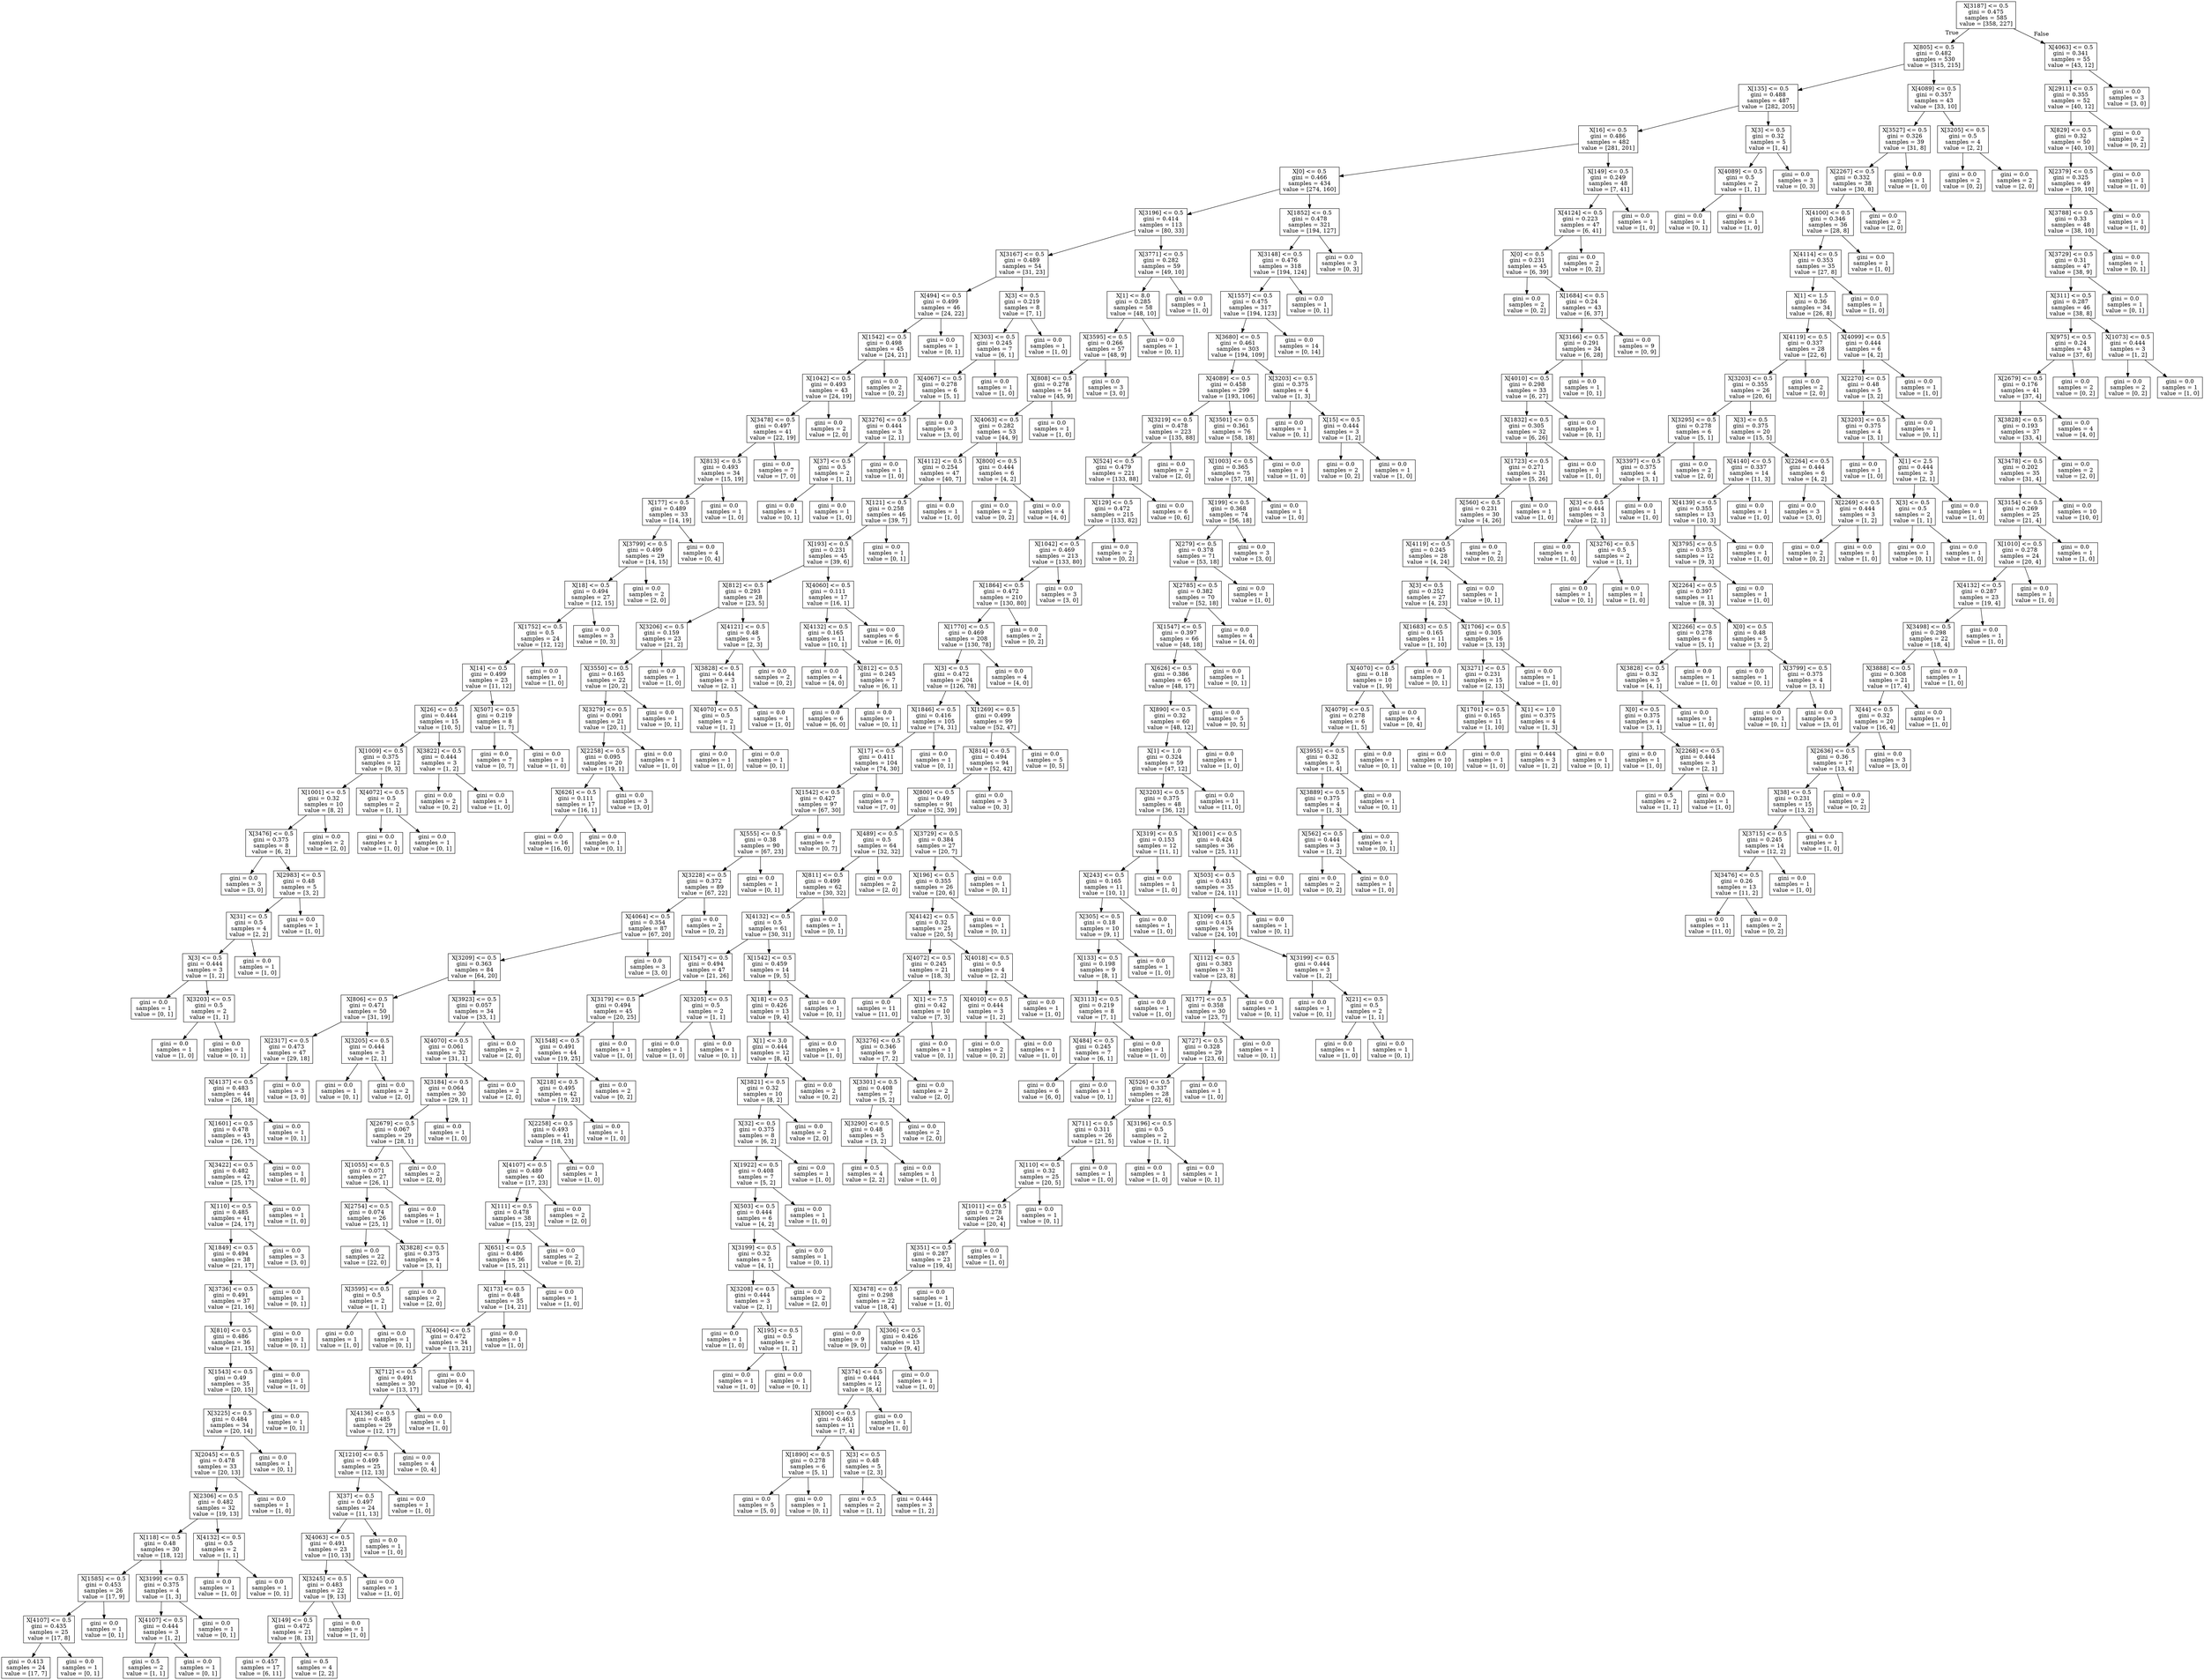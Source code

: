 digraph Tree {
node [shape=box] ;
0 [label="X[3187] <= 0.5\ngini = 0.475\nsamples = 585\nvalue = [358, 227]"] ;
1 [label="X[805] <= 0.5\ngini = 0.482\nsamples = 530\nvalue = [315, 215]"] ;
0 -> 1 [labeldistance=2.5, labelangle=45, headlabel="True"] ;
2 [label="X[135] <= 0.5\ngini = 0.488\nsamples = 487\nvalue = [282, 205]"] ;
1 -> 2 ;
3 [label="X[16] <= 0.5\ngini = 0.486\nsamples = 482\nvalue = [281, 201]"] ;
2 -> 3 ;
4 [label="X[0] <= 0.5\ngini = 0.466\nsamples = 434\nvalue = [274, 160]"] ;
3 -> 4 ;
5 [label="X[3196] <= 0.5\ngini = 0.414\nsamples = 113\nvalue = [80, 33]"] ;
4 -> 5 ;
6 [label="X[3167] <= 0.5\ngini = 0.489\nsamples = 54\nvalue = [31, 23]"] ;
5 -> 6 ;
7 [label="X[494] <= 0.5\ngini = 0.499\nsamples = 46\nvalue = [24, 22]"] ;
6 -> 7 ;
8 [label="X[1542] <= 0.5\ngini = 0.498\nsamples = 45\nvalue = [24, 21]"] ;
7 -> 8 ;
9 [label="X[1042] <= 0.5\ngini = 0.493\nsamples = 43\nvalue = [24, 19]"] ;
8 -> 9 ;
10 [label="X[3478] <= 0.5\ngini = 0.497\nsamples = 41\nvalue = [22, 19]"] ;
9 -> 10 ;
11 [label="X[813] <= 0.5\ngini = 0.493\nsamples = 34\nvalue = [15, 19]"] ;
10 -> 11 ;
12 [label="X[177] <= 0.5\ngini = 0.489\nsamples = 33\nvalue = [14, 19]"] ;
11 -> 12 ;
13 [label="X[3799] <= 0.5\ngini = 0.499\nsamples = 29\nvalue = [14, 15]"] ;
12 -> 13 ;
14 [label="X[18] <= 0.5\ngini = 0.494\nsamples = 27\nvalue = [12, 15]"] ;
13 -> 14 ;
15 [label="X[1752] <= 0.5\ngini = 0.5\nsamples = 24\nvalue = [12, 12]"] ;
14 -> 15 ;
16 [label="X[14] <= 0.5\ngini = 0.499\nsamples = 23\nvalue = [11, 12]"] ;
15 -> 16 ;
17 [label="X[26] <= 0.5\ngini = 0.444\nsamples = 15\nvalue = [10, 5]"] ;
16 -> 17 ;
18 [label="X[1009] <= 0.5\ngini = 0.375\nsamples = 12\nvalue = [9, 3]"] ;
17 -> 18 ;
19 [label="X[1001] <= 0.5\ngini = 0.32\nsamples = 10\nvalue = [8, 2]"] ;
18 -> 19 ;
20 [label="X[3476] <= 0.5\ngini = 0.375\nsamples = 8\nvalue = [6, 2]"] ;
19 -> 20 ;
21 [label="gini = 0.0\nsamples = 3\nvalue = [3, 0]"] ;
20 -> 21 ;
22 [label="X[2983] <= 0.5\ngini = 0.48\nsamples = 5\nvalue = [3, 2]"] ;
20 -> 22 ;
23 [label="X[31] <= 0.5\ngini = 0.5\nsamples = 4\nvalue = [2, 2]"] ;
22 -> 23 ;
24 [label="X[3] <= 0.5\ngini = 0.444\nsamples = 3\nvalue = [1, 2]"] ;
23 -> 24 ;
25 [label="gini = 0.0\nsamples = 1\nvalue = [0, 1]"] ;
24 -> 25 ;
26 [label="X[3203] <= 0.5\ngini = 0.5\nsamples = 2\nvalue = [1, 1]"] ;
24 -> 26 ;
27 [label="gini = 0.0\nsamples = 1\nvalue = [1, 0]"] ;
26 -> 27 ;
28 [label="gini = 0.0\nsamples = 1\nvalue = [0, 1]"] ;
26 -> 28 ;
29 [label="gini = 0.0\nsamples = 1\nvalue = [1, 0]"] ;
23 -> 29 ;
30 [label="gini = 0.0\nsamples = 1\nvalue = [1, 0]"] ;
22 -> 30 ;
31 [label="gini = 0.0\nsamples = 2\nvalue = [2, 0]"] ;
19 -> 31 ;
32 [label="X[4072] <= 0.5\ngini = 0.5\nsamples = 2\nvalue = [1, 1]"] ;
18 -> 32 ;
33 [label="gini = 0.0\nsamples = 1\nvalue = [1, 0]"] ;
32 -> 33 ;
34 [label="gini = 0.0\nsamples = 1\nvalue = [0, 1]"] ;
32 -> 34 ;
35 [label="X[3822] <= 0.5\ngini = 0.444\nsamples = 3\nvalue = [1, 2]"] ;
17 -> 35 ;
36 [label="gini = 0.0\nsamples = 2\nvalue = [0, 2]"] ;
35 -> 36 ;
37 [label="gini = 0.0\nsamples = 1\nvalue = [1, 0]"] ;
35 -> 37 ;
38 [label="X[507] <= 0.5\ngini = 0.219\nsamples = 8\nvalue = [1, 7]"] ;
16 -> 38 ;
39 [label="gini = 0.0\nsamples = 7\nvalue = [0, 7]"] ;
38 -> 39 ;
40 [label="gini = 0.0\nsamples = 1\nvalue = [1, 0]"] ;
38 -> 40 ;
41 [label="gini = 0.0\nsamples = 1\nvalue = [1, 0]"] ;
15 -> 41 ;
42 [label="gini = 0.0\nsamples = 3\nvalue = [0, 3]"] ;
14 -> 42 ;
43 [label="gini = 0.0\nsamples = 2\nvalue = [2, 0]"] ;
13 -> 43 ;
44 [label="gini = 0.0\nsamples = 4\nvalue = [0, 4]"] ;
12 -> 44 ;
45 [label="gini = 0.0\nsamples = 1\nvalue = [1, 0]"] ;
11 -> 45 ;
46 [label="gini = 0.0\nsamples = 7\nvalue = [7, 0]"] ;
10 -> 46 ;
47 [label="gini = 0.0\nsamples = 2\nvalue = [2, 0]"] ;
9 -> 47 ;
48 [label="gini = 0.0\nsamples = 2\nvalue = [0, 2]"] ;
8 -> 48 ;
49 [label="gini = 0.0\nsamples = 1\nvalue = [0, 1]"] ;
7 -> 49 ;
50 [label="X[3] <= 0.5\ngini = 0.219\nsamples = 8\nvalue = [7, 1]"] ;
6 -> 50 ;
51 [label="X[303] <= 0.5\ngini = 0.245\nsamples = 7\nvalue = [6, 1]"] ;
50 -> 51 ;
52 [label="X[4067] <= 0.5\ngini = 0.278\nsamples = 6\nvalue = [5, 1]"] ;
51 -> 52 ;
53 [label="X[3276] <= 0.5\ngini = 0.444\nsamples = 3\nvalue = [2, 1]"] ;
52 -> 53 ;
54 [label="X[37] <= 0.5\ngini = 0.5\nsamples = 2\nvalue = [1, 1]"] ;
53 -> 54 ;
55 [label="gini = 0.0\nsamples = 1\nvalue = [0, 1]"] ;
54 -> 55 ;
56 [label="gini = 0.0\nsamples = 1\nvalue = [1, 0]"] ;
54 -> 56 ;
57 [label="gini = 0.0\nsamples = 1\nvalue = [1, 0]"] ;
53 -> 57 ;
58 [label="gini = 0.0\nsamples = 3\nvalue = [3, 0]"] ;
52 -> 58 ;
59 [label="gini = 0.0\nsamples = 1\nvalue = [1, 0]"] ;
51 -> 59 ;
60 [label="gini = 0.0\nsamples = 1\nvalue = [1, 0]"] ;
50 -> 60 ;
61 [label="X[3771] <= 0.5\ngini = 0.282\nsamples = 59\nvalue = [49, 10]"] ;
5 -> 61 ;
62 [label="X[1] <= 8.0\ngini = 0.285\nsamples = 58\nvalue = [48, 10]"] ;
61 -> 62 ;
63 [label="X[3595] <= 0.5\ngini = 0.266\nsamples = 57\nvalue = [48, 9]"] ;
62 -> 63 ;
64 [label="X[808] <= 0.5\ngini = 0.278\nsamples = 54\nvalue = [45, 9]"] ;
63 -> 64 ;
65 [label="X[4063] <= 0.5\ngini = 0.282\nsamples = 53\nvalue = [44, 9]"] ;
64 -> 65 ;
66 [label="X[4112] <= 0.5\ngini = 0.254\nsamples = 47\nvalue = [40, 7]"] ;
65 -> 66 ;
67 [label="X[121] <= 0.5\ngini = 0.258\nsamples = 46\nvalue = [39, 7]"] ;
66 -> 67 ;
68 [label="X[193] <= 0.5\ngini = 0.231\nsamples = 45\nvalue = [39, 6]"] ;
67 -> 68 ;
69 [label="X[812] <= 0.5\ngini = 0.293\nsamples = 28\nvalue = [23, 5]"] ;
68 -> 69 ;
70 [label="X[3206] <= 0.5\ngini = 0.159\nsamples = 23\nvalue = [21, 2]"] ;
69 -> 70 ;
71 [label="X[3550] <= 0.5\ngini = 0.165\nsamples = 22\nvalue = [20, 2]"] ;
70 -> 71 ;
72 [label="X[3279] <= 0.5\ngini = 0.091\nsamples = 21\nvalue = [20, 1]"] ;
71 -> 72 ;
73 [label="X[2258] <= 0.5\ngini = 0.095\nsamples = 20\nvalue = [19, 1]"] ;
72 -> 73 ;
74 [label="X[626] <= 0.5\ngini = 0.111\nsamples = 17\nvalue = [16, 1]"] ;
73 -> 74 ;
75 [label="gini = 0.0\nsamples = 16\nvalue = [16, 0]"] ;
74 -> 75 ;
76 [label="gini = 0.0\nsamples = 1\nvalue = [0, 1]"] ;
74 -> 76 ;
77 [label="gini = 0.0\nsamples = 3\nvalue = [3, 0]"] ;
73 -> 77 ;
78 [label="gini = 0.0\nsamples = 1\nvalue = [1, 0]"] ;
72 -> 78 ;
79 [label="gini = 0.0\nsamples = 1\nvalue = [0, 1]"] ;
71 -> 79 ;
80 [label="gini = 0.0\nsamples = 1\nvalue = [1, 0]"] ;
70 -> 80 ;
81 [label="X[4121] <= 0.5\ngini = 0.48\nsamples = 5\nvalue = [2, 3]"] ;
69 -> 81 ;
82 [label="X[3828] <= 0.5\ngini = 0.444\nsamples = 3\nvalue = [2, 1]"] ;
81 -> 82 ;
83 [label="X[4070] <= 0.5\ngini = 0.5\nsamples = 2\nvalue = [1, 1]"] ;
82 -> 83 ;
84 [label="gini = 0.0\nsamples = 1\nvalue = [1, 0]"] ;
83 -> 84 ;
85 [label="gini = 0.0\nsamples = 1\nvalue = [0, 1]"] ;
83 -> 85 ;
86 [label="gini = 0.0\nsamples = 1\nvalue = [1, 0]"] ;
82 -> 86 ;
87 [label="gini = 0.0\nsamples = 2\nvalue = [0, 2]"] ;
81 -> 87 ;
88 [label="X[4060] <= 0.5\ngini = 0.111\nsamples = 17\nvalue = [16, 1]"] ;
68 -> 88 ;
89 [label="X[4132] <= 0.5\ngini = 0.165\nsamples = 11\nvalue = [10, 1]"] ;
88 -> 89 ;
90 [label="gini = 0.0\nsamples = 4\nvalue = [4, 0]"] ;
89 -> 90 ;
91 [label="X[812] <= 0.5\ngini = 0.245\nsamples = 7\nvalue = [6, 1]"] ;
89 -> 91 ;
92 [label="gini = 0.0\nsamples = 6\nvalue = [6, 0]"] ;
91 -> 92 ;
93 [label="gini = 0.0\nsamples = 1\nvalue = [0, 1]"] ;
91 -> 93 ;
94 [label="gini = 0.0\nsamples = 6\nvalue = [6, 0]"] ;
88 -> 94 ;
95 [label="gini = 0.0\nsamples = 1\nvalue = [0, 1]"] ;
67 -> 95 ;
96 [label="gini = 0.0\nsamples = 1\nvalue = [1, 0]"] ;
66 -> 96 ;
97 [label="X[800] <= 0.5\ngini = 0.444\nsamples = 6\nvalue = [4, 2]"] ;
65 -> 97 ;
98 [label="gini = 0.0\nsamples = 2\nvalue = [0, 2]"] ;
97 -> 98 ;
99 [label="gini = 0.0\nsamples = 4\nvalue = [4, 0]"] ;
97 -> 99 ;
100 [label="gini = 0.0\nsamples = 1\nvalue = [1, 0]"] ;
64 -> 100 ;
101 [label="gini = 0.0\nsamples = 3\nvalue = [3, 0]"] ;
63 -> 101 ;
102 [label="gini = 0.0\nsamples = 1\nvalue = [0, 1]"] ;
62 -> 102 ;
103 [label="gini = 0.0\nsamples = 1\nvalue = [1, 0]"] ;
61 -> 103 ;
104 [label="X[1852] <= 0.5\ngini = 0.478\nsamples = 321\nvalue = [194, 127]"] ;
4 -> 104 ;
105 [label="X[3148] <= 0.5\ngini = 0.476\nsamples = 318\nvalue = [194, 124]"] ;
104 -> 105 ;
106 [label="X[1557] <= 0.5\ngini = 0.475\nsamples = 317\nvalue = [194, 123]"] ;
105 -> 106 ;
107 [label="X[3680] <= 0.5\ngini = 0.461\nsamples = 303\nvalue = [194, 109]"] ;
106 -> 107 ;
108 [label="X[4089] <= 0.5\ngini = 0.458\nsamples = 299\nvalue = [193, 106]"] ;
107 -> 108 ;
109 [label="X[3219] <= 0.5\ngini = 0.478\nsamples = 223\nvalue = [135, 88]"] ;
108 -> 109 ;
110 [label="X[524] <= 0.5\ngini = 0.479\nsamples = 221\nvalue = [133, 88]"] ;
109 -> 110 ;
111 [label="X[129] <= 0.5\ngini = 0.472\nsamples = 215\nvalue = [133, 82]"] ;
110 -> 111 ;
112 [label="X[1042] <= 0.5\ngini = 0.469\nsamples = 213\nvalue = [133, 80]"] ;
111 -> 112 ;
113 [label="X[1864] <= 0.5\ngini = 0.472\nsamples = 210\nvalue = [130, 80]"] ;
112 -> 113 ;
114 [label="X[1770] <= 0.5\ngini = 0.469\nsamples = 208\nvalue = [130, 78]"] ;
113 -> 114 ;
115 [label="X[3] <= 0.5\ngini = 0.472\nsamples = 204\nvalue = [126, 78]"] ;
114 -> 115 ;
116 [label="X[1846] <= 0.5\ngini = 0.416\nsamples = 105\nvalue = [74, 31]"] ;
115 -> 116 ;
117 [label="X[17] <= 0.5\ngini = 0.411\nsamples = 104\nvalue = [74, 30]"] ;
116 -> 117 ;
118 [label="X[1542] <= 0.5\ngini = 0.427\nsamples = 97\nvalue = [67, 30]"] ;
117 -> 118 ;
119 [label="X[555] <= 0.5\ngini = 0.38\nsamples = 90\nvalue = [67, 23]"] ;
118 -> 119 ;
120 [label="X[3228] <= 0.5\ngini = 0.372\nsamples = 89\nvalue = [67, 22]"] ;
119 -> 120 ;
121 [label="X[4064] <= 0.5\ngini = 0.354\nsamples = 87\nvalue = [67, 20]"] ;
120 -> 121 ;
122 [label="X[3209] <= 0.5\ngini = 0.363\nsamples = 84\nvalue = [64, 20]"] ;
121 -> 122 ;
123 [label="X[806] <= 0.5\ngini = 0.471\nsamples = 50\nvalue = [31, 19]"] ;
122 -> 123 ;
124 [label="X[2317] <= 0.5\ngini = 0.473\nsamples = 47\nvalue = [29, 18]"] ;
123 -> 124 ;
125 [label="X[4137] <= 0.5\ngini = 0.483\nsamples = 44\nvalue = [26, 18]"] ;
124 -> 125 ;
126 [label="X[1601] <= 0.5\ngini = 0.478\nsamples = 43\nvalue = [26, 17]"] ;
125 -> 126 ;
127 [label="X[3422] <= 0.5\ngini = 0.482\nsamples = 42\nvalue = [25, 17]"] ;
126 -> 127 ;
128 [label="X[110] <= 0.5\ngini = 0.485\nsamples = 41\nvalue = [24, 17]"] ;
127 -> 128 ;
129 [label="X[1849] <= 0.5\ngini = 0.494\nsamples = 38\nvalue = [21, 17]"] ;
128 -> 129 ;
130 [label="X[3736] <= 0.5\ngini = 0.491\nsamples = 37\nvalue = [21, 16]"] ;
129 -> 130 ;
131 [label="X[810] <= 0.5\ngini = 0.486\nsamples = 36\nvalue = [21, 15]"] ;
130 -> 131 ;
132 [label="X[1543] <= 0.5\ngini = 0.49\nsamples = 35\nvalue = [20, 15]"] ;
131 -> 132 ;
133 [label="X[3225] <= 0.5\ngini = 0.484\nsamples = 34\nvalue = [20, 14]"] ;
132 -> 133 ;
134 [label="X[2045] <= 0.5\ngini = 0.478\nsamples = 33\nvalue = [20, 13]"] ;
133 -> 134 ;
135 [label="X[2306] <= 0.5\ngini = 0.482\nsamples = 32\nvalue = [19, 13]"] ;
134 -> 135 ;
136 [label="X[118] <= 0.5\ngini = 0.48\nsamples = 30\nvalue = [18, 12]"] ;
135 -> 136 ;
137 [label="X[1585] <= 0.5\ngini = 0.453\nsamples = 26\nvalue = [17, 9]"] ;
136 -> 137 ;
138 [label="X[4107] <= 0.5\ngini = 0.435\nsamples = 25\nvalue = [17, 8]"] ;
137 -> 138 ;
139 [label="gini = 0.413\nsamples = 24\nvalue = [17, 7]"] ;
138 -> 139 ;
140 [label="gini = 0.0\nsamples = 1\nvalue = [0, 1]"] ;
138 -> 140 ;
141 [label="gini = 0.0\nsamples = 1\nvalue = [0, 1]"] ;
137 -> 141 ;
142 [label="X[3199] <= 0.5\ngini = 0.375\nsamples = 4\nvalue = [1, 3]"] ;
136 -> 142 ;
143 [label="X[4107] <= 0.5\ngini = 0.444\nsamples = 3\nvalue = [1, 2]"] ;
142 -> 143 ;
144 [label="gini = 0.5\nsamples = 2\nvalue = [1, 1]"] ;
143 -> 144 ;
145 [label="gini = 0.0\nsamples = 1\nvalue = [0, 1]"] ;
143 -> 145 ;
146 [label="gini = 0.0\nsamples = 1\nvalue = [0, 1]"] ;
142 -> 146 ;
147 [label="X[4132] <= 0.5\ngini = 0.5\nsamples = 2\nvalue = [1, 1]"] ;
135 -> 147 ;
148 [label="gini = 0.0\nsamples = 1\nvalue = [1, 0]"] ;
147 -> 148 ;
149 [label="gini = 0.0\nsamples = 1\nvalue = [0, 1]"] ;
147 -> 149 ;
150 [label="gini = 0.0\nsamples = 1\nvalue = [1, 0]"] ;
134 -> 150 ;
151 [label="gini = 0.0\nsamples = 1\nvalue = [0, 1]"] ;
133 -> 151 ;
152 [label="gini = 0.0\nsamples = 1\nvalue = [0, 1]"] ;
132 -> 152 ;
153 [label="gini = 0.0\nsamples = 1\nvalue = [1, 0]"] ;
131 -> 153 ;
154 [label="gini = 0.0\nsamples = 1\nvalue = [0, 1]"] ;
130 -> 154 ;
155 [label="gini = 0.0\nsamples = 1\nvalue = [0, 1]"] ;
129 -> 155 ;
156 [label="gini = 0.0\nsamples = 3\nvalue = [3, 0]"] ;
128 -> 156 ;
157 [label="gini = 0.0\nsamples = 1\nvalue = [1, 0]"] ;
127 -> 157 ;
158 [label="gini = 0.0\nsamples = 1\nvalue = [1, 0]"] ;
126 -> 158 ;
159 [label="gini = 0.0\nsamples = 1\nvalue = [0, 1]"] ;
125 -> 159 ;
160 [label="gini = 0.0\nsamples = 3\nvalue = [3, 0]"] ;
124 -> 160 ;
161 [label="X[3205] <= 0.5\ngini = 0.444\nsamples = 3\nvalue = [2, 1]"] ;
123 -> 161 ;
162 [label="gini = 0.0\nsamples = 1\nvalue = [0, 1]"] ;
161 -> 162 ;
163 [label="gini = 0.0\nsamples = 2\nvalue = [2, 0]"] ;
161 -> 163 ;
164 [label="X[3923] <= 0.5\ngini = 0.057\nsamples = 34\nvalue = [33, 1]"] ;
122 -> 164 ;
165 [label="X[4070] <= 0.5\ngini = 0.061\nsamples = 32\nvalue = [31, 1]"] ;
164 -> 165 ;
166 [label="X[3184] <= 0.5\ngini = 0.064\nsamples = 30\nvalue = [29, 1]"] ;
165 -> 166 ;
167 [label="X[2679] <= 0.5\ngini = 0.067\nsamples = 29\nvalue = [28, 1]"] ;
166 -> 167 ;
168 [label="X[1055] <= 0.5\ngini = 0.071\nsamples = 27\nvalue = [26, 1]"] ;
167 -> 168 ;
169 [label="X[2754] <= 0.5\ngini = 0.074\nsamples = 26\nvalue = [25, 1]"] ;
168 -> 169 ;
170 [label="gini = 0.0\nsamples = 22\nvalue = [22, 0]"] ;
169 -> 170 ;
171 [label="X[3828] <= 0.5\ngini = 0.375\nsamples = 4\nvalue = [3, 1]"] ;
169 -> 171 ;
172 [label="X[3595] <= 0.5\ngini = 0.5\nsamples = 2\nvalue = [1, 1]"] ;
171 -> 172 ;
173 [label="gini = 0.0\nsamples = 1\nvalue = [1, 0]"] ;
172 -> 173 ;
174 [label="gini = 0.0\nsamples = 1\nvalue = [0, 1]"] ;
172 -> 174 ;
175 [label="gini = 0.0\nsamples = 2\nvalue = [2, 0]"] ;
171 -> 175 ;
176 [label="gini = 0.0\nsamples = 1\nvalue = [1, 0]"] ;
168 -> 176 ;
177 [label="gini = 0.0\nsamples = 2\nvalue = [2, 0]"] ;
167 -> 177 ;
178 [label="gini = 0.0\nsamples = 1\nvalue = [1, 0]"] ;
166 -> 178 ;
179 [label="gini = 0.0\nsamples = 2\nvalue = [2, 0]"] ;
165 -> 179 ;
180 [label="gini = 0.0\nsamples = 2\nvalue = [2, 0]"] ;
164 -> 180 ;
181 [label="gini = 0.0\nsamples = 3\nvalue = [3, 0]"] ;
121 -> 181 ;
182 [label="gini = 0.0\nsamples = 2\nvalue = [0, 2]"] ;
120 -> 182 ;
183 [label="gini = 0.0\nsamples = 1\nvalue = [0, 1]"] ;
119 -> 183 ;
184 [label="gini = 0.0\nsamples = 7\nvalue = [0, 7]"] ;
118 -> 184 ;
185 [label="gini = 0.0\nsamples = 7\nvalue = [7, 0]"] ;
117 -> 185 ;
186 [label="gini = 0.0\nsamples = 1\nvalue = [0, 1]"] ;
116 -> 186 ;
187 [label="X[1269] <= 0.5\ngini = 0.499\nsamples = 99\nvalue = [52, 47]"] ;
115 -> 187 ;
188 [label="X[814] <= 0.5\ngini = 0.494\nsamples = 94\nvalue = [52, 42]"] ;
187 -> 188 ;
189 [label="X[800] <= 0.5\ngini = 0.49\nsamples = 91\nvalue = [52, 39]"] ;
188 -> 189 ;
190 [label="X[489] <= 0.5\ngini = 0.5\nsamples = 64\nvalue = [32, 32]"] ;
189 -> 190 ;
191 [label="X[811] <= 0.5\ngini = 0.499\nsamples = 62\nvalue = [30, 32]"] ;
190 -> 191 ;
192 [label="X[4132] <= 0.5\ngini = 0.5\nsamples = 61\nvalue = [30, 31]"] ;
191 -> 192 ;
193 [label="X[1547] <= 0.5\ngini = 0.494\nsamples = 47\nvalue = [21, 26]"] ;
192 -> 193 ;
194 [label="X[3179] <= 0.5\ngini = 0.494\nsamples = 45\nvalue = [20, 25]"] ;
193 -> 194 ;
195 [label="X[1548] <= 0.5\ngini = 0.491\nsamples = 44\nvalue = [19, 25]"] ;
194 -> 195 ;
196 [label="X[218] <= 0.5\ngini = 0.495\nsamples = 42\nvalue = [19, 23]"] ;
195 -> 196 ;
197 [label="X[2258] <= 0.5\ngini = 0.493\nsamples = 41\nvalue = [18, 23]"] ;
196 -> 197 ;
198 [label="X[4107] <= 0.5\ngini = 0.489\nsamples = 40\nvalue = [17, 23]"] ;
197 -> 198 ;
199 [label="X[111] <= 0.5\ngini = 0.478\nsamples = 38\nvalue = [15, 23]"] ;
198 -> 199 ;
200 [label="X[651] <= 0.5\ngini = 0.486\nsamples = 36\nvalue = [15, 21]"] ;
199 -> 200 ;
201 [label="X[173] <= 0.5\ngini = 0.48\nsamples = 35\nvalue = [14, 21]"] ;
200 -> 201 ;
202 [label="X[4064] <= 0.5\ngini = 0.472\nsamples = 34\nvalue = [13, 21]"] ;
201 -> 202 ;
203 [label="X[712] <= 0.5\ngini = 0.491\nsamples = 30\nvalue = [13, 17]"] ;
202 -> 203 ;
204 [label="X[4136] <= 0.5\ngini = 0.485\nsamples = 29\nvalue = [12, 17]"] ;
203 -> 204 ;
205 [label="X[1210] <= 0.5\ngini = 0.499\nsamples = 25\nvalue = [12, 13]"] ;
204 -> 205 ;
206 [label="X[37] <= 0.5\ngini = 0.497\nsamples = 24\nvalue = [11, 13]"] ;
205 -> 206 ;
207 [label="X[4063] <= 0.5\ngini = 0.491\nsamples = 23\nvalue = [10, 13]"] ;
206 -> 207 ;
208 [label="X[3245] <= 0.5\ngini = 0.483\nsamples = 22\nvalue = [9, 13]"] ;
207 -> 208 ;
209 [label="X[149] <= 0.5\ngini = 0.472\nsamples = 21\nvalue = [8, 13]"] ;
208 -> 209 ;
210 [label="gini = 0.457\nsamples = 17\nvalue = [6, 11]"] ;
209 -> 210 ;
211 [label="gini = 0.5\nsamples = 4\nvalue = [2, 2]"] ;
209 -> 211 ;
212 [label="gini = 0.0\nsamples = 1\nvalue = [1, 0]"] ;
208 -> 212 ;
213 [label="gini = 0.0\nsamples = 1\nvalue = [1, 0]"] ;
207 -> 213 ;
214 [label="gini = 0.0\nsamples = 1\nvalue = [1, 0]"] ;
206 -> 214 ;
215 [label="gini = 0.0\nsamples = 1\nvalue = [1, 0]"] ;
205 -> 215 ;
216 [label="gini = 0.0\nsamples = 4\nvalue = [0, 4]"] ;
204 -> 216 ;
217 [label="gini = 0.0\nsamples = 1\nvalue = [1, 0]"] ;
203 -> 217 ;
218 [label="gini = 0.0\nsamples = 4\nvalue = [0, 4]"] ;
202 -> 218 ;
219 [label="gini = 0.0\nsamples = 1\nvalue = [1, 0]"] ;
201 -> 219 ;
220 [label="gini = 0.0\nsamples = 1\nvalue = [1, 0]"] ;
200 -> 220 ;
221 [label="gini = 0.0\nsamples = 2\nvalue = [0, 2]"] ;
199 -> 221 ;
222 [label="gini = 0.0\nsamples = 2\nvalue = [2, 0]"] ;
198 -> 222 ;
223 [label="gini = 0.0\nsamples = 1\nvalue = [1, 0]"] ;
197 -> 223 ;
224 [label="gini = 0.0\nsamples = 1\nvalue = [1, 0]"] ;
196 -> 224 ;
225 [label="gini = 0.0\nsamples = 2\nvalue = [0, 2]"] ;
195 -> 225 ;
226 [label="gini = 0.0\nsamples = 1\nvalue = [1, 0]"] ;
194 -> 226 ;
227 [label="X[3205] <= 0.5\ngini = 0.5\nsamples = 2\nvalue = [1, 1]"] ;
193 -> 227 ;
228 [label="gini = 0.0\nsamples = 1\nvalue = [1, 0]"] ;
227 -> 228 ;
229 [label="gini = 0.0\nsamples = 1\nvalue = [0, 1]"] ;
227 -> 229 ;
230 [label="X[1542] <= 0.5\ngini = 0.459\nsamples = 14\nvalue = [9, 5]"] ;
192 -> 230 ;
231 [label="X[18] <= 0.5\ngini = 0.426\nsamples = 13\nvalue = [9, 4]"] ;
230 -> 231 ;
232 [label="X[1] <= 3.0\ngini = 0.444\nsamples = 12\nvalue = [8, 4]"] ;
231 -> 232 ;
233 [label="X[3821] <= 0.5\ngini = 0.32\nsamples = 10\nvalue = [8, 2]"] ;
232 -> 233 ;
234 [label="X[32] <= 0.5\ngini = 0.375\nsamples = 8\nvalue = [6, 2]"] ;
233 -> 234 ;
235 [label="X[1922] <= 0.5\ngini = 0.408\nsamples = 7\nvalue = [5, 2]"] ;
234 -> 235 ;
236 [label="X[503] <= 0.5\ngini = 0.444\nsamples = 6\nvalue = [4, 2]"] ;
235 -> 236 ;
237 [label="X[3199] <= 0.5\ngini = 0.32\nsamples = 5\nvalue = [4, 1]"] ;
236 -> 237 ;
238 [label="X[3208] <= 0.5\ngini = 0.444\nsamples = 3\nvalue = [2, 1]"] ;
237 -> 238 ;
239 [label="gini = 0.0\nsamples = 1\nvalue = [1, 0]"] ;
238 -> 239 ;
240 [label="X[195] <= 0.5\ngini = 0.5\nsamples = 2\nvalue = [1, 1]"] ;
238 -> 240 ;
241 [label="gini = 0.0\nsamples = 1\nvalue = [1, 0]"] ;
240 -> 241 ;
242 [label="gini = 0.0\nsamples = 1\nvalue = [0, 1]"] ;
240 -> 242 ;
243 [label="gini = 0.0\nsamples = 2\nvalue = [2, 0]"] ;
237 -> 243 ;
244 [label="gini = 0.0\nsamples = 1\nvalue = [0, 1]"] ;
236 -> 244 ;
245 [label="gini = 0.0\nsamples = 1\nvalue = [1, 0]"] ;
235 -> 245 ;
246 [label="gini = 0.0\nsamples = 1\nvalue = [1, 0]"] ;
234 -> 246 ;
247 [label="gini = 0.0\nsamples = 2\nvalue = [2, 0]"] ;
233 -> 247 ;
248 [label="gini = 0.0\nsamples = 2\nvalue = [0, 2]"] ;
232 -> 248 ;
249 [label="gini = 0.0\nsamples = 1\nvalue = [1, 0]"] ;
231 -> 249 ;
250 [label="gini = 0.0\nsamples = 1\nvalue = [0, 1]"] ;
230 -> 250 ;
251 [label="gini = 0.0\nsamples = 1\nvalue = [0, 1]"] ;
191 -> 251 ;
252 [label="gini = 0.0\nsamples = 2\nvalue = [2, 0]"] ;
190 -> 252 ;
253 [label="X[3729] <= 0.5\ngini = 0.384\nsamples = 27\nvalue = [20, 7]"] ;
189 -> 253 ;
254 [label="X[196] <= 0.5\ngini = 0.355\nsamples = 26\nvalue = [20, 6]"] ;
253 -> 254 ;
255 [label="X[4142] <= 0.5\ngini = 0.32\nsamples = 25\nvalue = [20, 5]"] ;
254 -> 255 ;
256 [label="X[4072] <= 0.5\ngini = 0.245\nsamples = 21\nvalue = [18, 3]"] ;
255 -> 256 ;
257 [label="gini = 0.0\nsamples = 11\nvalue = [11, 0]"] ;
256 -> 257 ;
258 [label="X[1] <= 7.5\ngini = 0.42\nsamples = 10\nvalue = [7, 3]"] ;
256 -> 258 ;
259 [label="X[3276] <= 0.5\ngini = 0.346\nsamples = 9\nvalue = [7, 2]"] ;
258 -> 259 ;
260 [label="X[3301] <= 0.5\ngini = 0.408\nsamples = 7\nvalue = [5, 2]"] ;
259 -> 260 ;
261 [label="X[3290] <= 0.5\ngini = 0.48\nsamples = 5\nvalue = [3, 2]"] ;
260 -> 261 ;
262 [label="gini = 0.5\nsamples = 4\nvalue = [2, 2]"] ;
261 -> 262 ;
263 [label="gini = 0.0\nsamples = 1\nvalue = [1, 0]"] ;
261 -> 263 ;
264 [label="gini = 0.0\nsamples = 2\nvalue = [2, 0]"] ;
260 -> 264 ;
265 [label="gini = 0.0\nsamples = 2\nvalue = [2, 0]"] ;
259 -> 265 ;
266 [label="gini = 0.0\nsamples = 1\nvalue = [0, 1]"] ;
258 -> 266 ;
267 [label="X[4018] <= 0.5\ngini = 0.5\nsamples = 4\nvalue = [2, 2]"] ;
255 -> 267 ;
268 [label="X[4010] <= 0.5\ngini = 0.444\nsamples = 3\nvalue = [1, 2]"] ;
267 -> 268 ;
269 [label="gini = 0.0\nsamples = 2\nvalue = [0, 2]"] ;
268 -> 269 ;
270 [label="gini = 0.0\nsamples = 1\nvalue = [1, 0]"] ;
268 -> 270 ;
271 [label="gini = 0.0\nsamples = 1\nvalue = [1, 0]"] ;
267 -> 271 ;
272 [label="gini = 0.0\nsamples = 1\nvalue = [0, 1]"] ;
254 -> 272 ;
273 [label="gini = 0.0\nsamples = 1\nvalue = [0, 1]"] ;
253 -> 273 ;
274 [label="gini = 0.0\nsamples = 3\nvalue = [0, 3]"] ;
188 -> 274 ;
275 [label="gini = 0.0\nsamples = 5\nvalue = [0, 5]"] ;
187 -> 275 ;
276 [label="gini = 0.0\nsamples = 4\nvalue = [4, 0]"] ;
114 -> 276 ;
277 [label="gini = 0.0\nsamples = 2\nvalue = [0, 2]"] ;
113 -> 277 ;
278 [label="gini = 0.0\nsamples = 3\nvalue = [3, 0]"] ;
112 -> 278 ;
279 [label="gini = 0.0\nsamples = 2\nvalue = [0, 2]"] ;
111 -> 279 ;
280 [label="gini = 0.0\nsamples = 6\nvalue = [0, 6]"] ;
110 -> 280 ;
281 [label="gini = 0.0\nsamples = 2\nvalue = [2, 0]"] ;
109 -> 281 ;
282 [label="X[3501] <= 0.5\ngini = 0.361\nsamples = 76\nvalue = [58, 18]"] ;
108 -> 282 ;
283 [label="X[1003] <= 0.5\ngini = 0.365\nsamples = 75\nvalue = [57, 18]"] ;
282 -> 283 ;
284 [label="X[199] <= 0.5\ngini = 0.368\nsamples = 74\nvalue = [56, 18]"] ;
283 -> 284 ;
285 [label="X[279] <= 0.5\ngini = 0.378\nsamples = 71\nvalue = [53, 18]"] ;
284 -> 285 ;
286 [label="X[2785] <= 0.5\ngini = 0.382\nsamples = 70\nvalue = [52, 18]"] ;
285 -> 286 ;
287 [label="X[1547] <= 0.5\ngini = 0.397\nsamples = 66\nvalue = [48, 18]"] ;
286 -> 287 ;
288 [label="X[626] <= 0.5\ngini = 0.386\nsamples = 65\nvalue = [48, 17]"] ;
287 -> 288 ;
289 [label="X[890] <= 0.5\ngini = 0.32\nsamples = 60\nvalue = [48, 12]"] ;
288 -> 289 ;
290 [label="X[1] <= 1.0\ngini = 0.324\nsamples = 59\nvalue = [47, 12]"] ;
289 -> 290 ;
291 [label="X[3203] <= 0.5\ngini = 0.375\nsamples = 48\nvalue = [36, 12]"] ;
290 -> 291 ;
292 [label="X[319] <= 0.5\ngini = 0.153\nsamples = 12\nvalue = [11, 1]"] ;
291 -> 292 ;
293 [label="X[243] <= 0.5\ngini = 0.165\nsamples = 11\nvalue = [10, 1]"] ;
292 -> 293 ;
294 [label="X[305] <= 0.5\ngini = 0.18\nsamples = 10\nvalue = [9, 1]"] ;
293 -> 294 ;
295 [label="X[133] <= 0.5\ngini = 0.198\nsamples = 9\nvalue = [8, 1]"] ;
294 -> 295 ;
296 [label="X[3113] <= 0.5\ngini = 0.219\nsamples = 8\nvalue = [7, 1]"] ;
295 -> 296 ;
297 [label="X[484] <= 0.5\ngini = 0.245\nsamples = 7\nvalue = [6, 1]"] ;
296 -> 297 ;
298 [label="gini = 0.0\nsamples = 6\nvalue = [6, 0]"] ;
297 -> 298 ;
299 [label="gini = 0.0\nsamples = 1\nvalue = [0, 1]"] ;
297 -> 299 ;
300 [label="gini = 0.0\nsamples = 1\nvalue = [1, 0]"] ;
296 -> 300 ;
301 [label="gini = 0.0\nsamples = 1\nvalue = [1, 0]"] ;
295 -> 301 ;
302 [label="gini = 0.0\nsamples = 1\nvalue = [1, 0]"] ;
294 -> 302 ;
303 [label="gini = 0.0\nsamples = 1\nvalue = [1, 0]"] ;
293 -> 303 ;
304 [label="gini = 0.0\nsamples = 1\nvalue = [1, 0]"] ;
292 -> 304 ;
305 [label="X[1001] <= 0.5\ngini = 0.424\nsamples = 36\nvalue = [25, 11]"] ;
291 -> 305 ;
306 [label="X[503] <= 0.5\ngini = 0.431\nsamples = 35\nvalue = [24, 11]"] ;
305 -> 306 ;
307 [label="X[109] <= 0.5\ngini = 0.415\nsamples = 34\nvalue = [24, 10]"] ;
306 -> 307 ;
308 [label="X[112] <= 0.5\ngini = 0.383\nsamples = 31\nvalue = [23, 8]"] ;
307 -> 308 ;
309 [label="X[177] <= 0.5\ngini = 0.358\nsamples = 30\nvalue = [23, 7]"] ;
308 -> 309 ;
310 [label="X[727] <= 0.5\ngini = 0.328\nsamples = 29\nvalue = [23, 6]"] ;
309 -> 310 ;
311 [label="X[526] <= 0.5\ngini = 0.337\nsamples = 28\nvalue = [22, 6]"] ;
310 -> 311 ;
312 [label="X[711] <= 0.5\ngini = 0.311\nsamples = 26\nvalue = [21, 5]"] ;
311 -> 312 ;
313 [label="X[110] <= 0.5\ngini = 0.32\nsamples = 25\nvalue = [20, 5]"] ;
312 -> 313 ;
314 [label="X[1011] <= 0.5\ngini = 0.278\nsamples = 24\nvalue = [20, 4]"] ;
313 -> 314 ;
315 [label="X[351] <= 0.5\ngini = 0.287\nsamples = 23\nvalue = [19, 4]"] ;
314 -> 315 ;
316 [label="X[3478] <= 0.5\ngini = 0.298\nsamples = 22\nvalue = [18, 4]"] ;
315 -> 316 ;
317 [label="gini = 0.0\nsamples = 9\nvalue = [9, 0]"] ;
316 -> 317 ;
318 [label="X[306] <= 0.5\ngini = 0.426\nsamples = 13\nvalue = [9, 4]"] ;
316 -> 318 ;
319 [label="X[374] <= 0.5\ngini = 0.444\nsamples = 12\nvalue = [8, 4]"] ;
318 -> 319 ;
320 [label="X[800] <= 0.5\ngini = 0.463\nsamples = 11\nvalue = [7, 4]"] ;
319 -> 320 ;
321 [label="X[1890] <= 0.5\ngini = 0.278\nsamples = 6\nvalue = [5, 1]"] ;
320 -> 321 ;
322 [label="gini = 0.0\nsamples = 5\nvalue = [5, 0]"] ;
321 -> 322 ;
323 [label="gini = 0.0\nsamples = 1\nvalue = [0, 1]"] ;
321 -> 323 ;
324 [label="X[3] <= 0.5\ngini = 0.48\nsamples = 5\nvalue = [2, 3]"] ;
320 -> 324 ;
325 [label="gini = 0.5\nsamples = 2\nvalue = [1, 1]"] ;
324 -> 325 ;
326 [label="gini = 0.444\nsamples = 3\nvalue = [1, 2]"] ;
324 -> 326 ;
327 [label="gini = 0.0\nsamples = 1\nvalue = [1, 0]"] ;
319 -> 327 ;
328 [label="gini = 0.0\nsamples = 1\nvalue = [1, 0]"] ;
318 -> 328 ;
329 [label="gini = 0.0\nsamples = 1\nvalue = [1, 0]"] ;
315 -> 329 ;
330 [label="gini = 0.0\nsamples = 1\nvalue = [1, 0]"] ;
314 -> 330 ;
331 [label="gini = 0.0\nsamples = 1\nvalue = [0, 1]"] ;
313 -> 331 ;
332 [label="gini = 0.0\nsamples = 1\nvalue = [1, 0]"] ;
312 -> 332 ;
333 [label="X[3196] <= 0.5\ngini = 0.5\nsamples = 2\nvalue = [1, 1]"] ;
311 -> 333 ;
334 [label="gini = 0.0\nsamples = 1\nvalue = [1, 0]"] ;
333 -> 334 ;
335 [label="gini = 0.0\nsamples = 1\nvalue = [0, 1]"] ;
333 -> 335 ;
336 [label="gini = 0.0\nsamples = 1\nvalue = [1, 0]"] ;
310 -> 336 ;
337 [label="gini = 0.0\nsamples = 1\nvalue = [0, 1]"] ;
309 -> 337 ;
338 [label="gini = 0.0\nsamples = 1\nvalue = [0, 1]"] ;
308 -> 338 ;
339 [label="X[3199] <= 0.5\ngini = 0.444\nsamples = 3\nvalue = [1, 2]"] ;
307 -> 339 ;
340 [label="gini = 0.0\nsamples = 1\nvalue = [0, 1]"] ;
339 -> 340 ;
341 [label="X[21] <= 0.5\ngini = 0.5\nsamples = 2\nvalue = [1, 1]"] ;
339 -> 341 ;
342 [label="gini = 0.0\nsamples = 1\nvalue = [1, 0]"] ;
341 -> 342 ;
343 [label="gini = 0.0\nsamples = 1\nvalue = [0, 1]"] ;
341 -> 343 ;
344 [label="gini = 0.0\nsamples = 1\nvalue = [0, 1]"] ;
306 -> 344 ;
345 [label="gini = 0.0\nsamples = 1\nvalue = [1, 0]"] ;
305 -> 345 ;
346 [label="gini = 0.0\nsamples = 11\nvalue = [11, 0]"] ;
290 -> 346 ;
347 [label="gini = 0.0\nsamples = 1\nvalue = [1, 0]"] ;
289 -> 347 ;
348 [label="gini = 0.0\nsamples = 5\nvalue = [0, 5]"] ;
288 -> 348 ;
349 [label="gini = 0.0\nsamples = 1\nvalue = [0, 1]"] ;
287 -> 349 ;
350 [label="gini = 0.0\nsamples = 4\nvalue = [4, 0]"] ;
286 -> 350 ;
351 [label="gini = 0.0\nsamples = 1\nvalue = [1, 0]"] ;
285 -> 351 ;
352 [label="gini = 0.0\nsamples = 3\nvalue = [3, 0]"] ;
284 -> 352 ;
353 [label="gini = 0.0\nsamples = 1\nvalue = [1, 0]"] ;
283 -> 353 ;
354 [label="gini = 0.0\nsamples = 1\nvalue = [1, 0]"] ;
282 -> 354 ;
355 [label="X[3203] <= 0.5\ngini = 0.375\nsamples = 4\nvalue = [1, 3]"] ;
107 -> 355 ;
356 [label="gini = 0.0\nsamples = 1\nvalue = [0, 1]"] ;
355 -> 356 ;
357 [label="X[15] <= 0.5\ngini = 0.444\nsamples = 3\nvalue = [1, 2]"] ;
355 -> 357 ;
358 [label="gini = 0.0\nsamples = 2\nvalue = [0, 2]"] ;
357 -> 358 ;
359 [label="gini = 0.0\nsamples = 1\nvalue = [1, 0]"] ;
357 -> 359 ;
360 [label="gini = 0.0\nsamples = 14\nvalue = [0, 14]"] ;
106 -> 360 ;
361 [label="gini = 0.0\nsamples = 1\nvalue = [0, 1]"] ;
105 -> 361 ;
362 [label="gini = 0.0\nsamples = 3\nvalue = [0, 3]"] ;
104 -> 362 ;
363 [label="X[149] <= 0.5\ngini = 0.249\nsamples = 48\nvalue = [7, 41]"] ;
3 -> 363 ;
364 [label="X[4124] <= 0.5\ngini = 0.223\nsamples = 47\nvalue = [6, 41]"] ;
363 -> 364 ;
365 [label="X[0] <= 0.5\ngini = 0.231\nsamples = 45\nvalue = [6, 39]"] ;
364 -> 365 ;
366 [label="gini = 0.0\nsamples = 2\nvalue = [0, 2]"] ;
365 -> 366 ;
367 [label="X[1684] <= 0.5\ngini = 0.24\nsamples = 43\nvalue = [6, 37]"] ;
365 -> 367 ;
368 [label="X[3166] <= 0.5\ngini = 0.291\nsamples = 34\nvalue = [6, 28]"] ;
367 -> 368 ;
369 [label="X[4010] <= 0.5\ngini = 0.298\nsamples = 33\nvalue = [6, 27]"] ;
368 -> 369 ;
370 [label="X[1832] <= 0.5\ngini = 0.305\nsamples = 32\nvalue = [6, 26]"] ;
369 -> 370 ;
371 [label="X[1723] <= 0.5\ngini = 0.271\nsamples = 31\nvalue = [5, 26]"] ;
370 -> 371 ;
372 [label="X[560] <= 0.5\ngini = 0.231\nsamples = 30\nvalue = [4, 26]"] ;
371 -> 372 ;
373 [label="X[4119] <= 0.5\ngini = 0.245\nsamples = 28\nvalue = [4, 24]"] ;
372 -> 373 ;
374 [label="X[3] <= 0.5\ngini = 0.252\nsamples = 27\nvalue = [4, 23]"] ;
373 -> 374 ;
375 [label="X[1683] <= 0.5\ngini = 0.165\nsamples = 11\nvalue = [1, 10]"] ;
374 -> 375 ;
376 [label="X[4070] <= 0.5\ngini = 0.18\nsamples = 10\nvalue = [1, 9]"] ;
375 -> 376 ;
377 [label="X[4079] <= 0.5\ngini = 0.278\nsamples = 6\nvalue = [1, 5]"] ;
376 -> 377 ;
378 [label="X[3955] <= 0.5\ngini = 0.32\nsamples = 5\nvalue = [1, 4]"] ;
377 -> 378 ;
379 [label="X[3889] <= 0.5\ngini = 0.375\nsamples = 4\nvalue = [1, 3]"] ;
378 -> 379 ;
380 [label="X[562] <= 0.5\ngini = 0.444\nsamples = 3\nvalue = [1, 2]"] ;
379 -> 380 ;
381 [label="gini = 0.0\nsamples = 2\nvalue = [0, 2]"] ;
380 -> 381 ;
382 [label="gini = 0.0\nsamples = 1\nvalue = [1, 0]"] ;
380 -> 382 ;
383 [label="gini = 0.0\nsamples = 1\nvalue = [0, 1]"] ;
379 -> 383 ;
384 [label="gini = 0.0\nsamples = 1\nvalue = [0, 1]"] ;
378 -> 384 ;
385 [label="gini = 0.0\nsamples = 1\nvalue = [0, 1]"] ;
377 -> 385 ;
386 [label="gini = 0.0\nsamples = 4\nvalue = [0, 4]"] ;
376 -> 386 ;
387 [label="gini = 0.0\nsamples = 1\nvalue = [0, 1]"] ;
375 -> 387 ;
388 [label="X[1706] <= 0.5\ngini = 0.305\nsamples = 16\nvalue = [3, 13]"] ;
374 -> 388 ;
389 [label="X[3271] <= 0.5\ngini = 0.231\nsamples = 15\nvalue = [2, 13]"] ;
388 -> 389 ;
390 [label="X[1701] <= 0.5\ngini = 0.165\nsamples = 11\nvalue = [1, 10]"] ;
389 -> 390 ;
391 [label="gini = 0.0\nsamples = 10\nvalue = [0, 10]"] ;
390 -> 391 ;
392 [label="gini = 0.0\nsamples = 1\nvalue = [1, 0]"] ;
390 -> 392 ;
393 [label="X[1] <= 1.0\ngini = 0.375\nsamples = 4\nvalue = [1, 3]"] ;
389 -> 393 ;
394 [label="gini = 0.444\nsamples = 3\nvalue = [1, 2]"] ;
393 -> 394 ;
395 [label="gini = 0.0\nsamples = 1\nvalue = [0, 1]"] ;
393 -> 395 ;
396 [label="gini = 0.0\nsamples = 1\nvalue = [1, 0]"] ;
388 -> 396 ;
397 [label="gini = 0.0\nsamples = 1\nvalue = [0, 1]"] ;
373 -> 397 ;
398 [label="gini = 0.0\nsamples = 2\nvalue = [0, 2]"] ;
372 -> 398 ;
399 [label="gini = 0.0\nsamples = 1\nvalue = [1, 0]"] ;
371 -> 399 ;
400 [label="gini = 0.0\nsamples = 1\nvalue = [1, 0]"] ;
370 -> 400 ;
401 [label="gini = 0.0\nsamples = 1\nvalue = [0, 1]"] ;
369 -> 401 ;
402 [label="gini = 0.0\nsamples = 1\nvalue = [0, 1]"] ;
368 -> 402 ;
403 [label="gini = 0.0\nsamples = 9\nvalue = [0, 9]"] ;
367 -> 403 ;
404 [label="gini = 0.0\nsamples = 2\nvalue = [0, 2]"] ;
364 -> 404 ;
405 [label="gini = 0.0\nsamples = 1\nvalue = [1, 0]"] ;
363 -> 405 ;
406 [label="X[3] <= 0.5\ngini = 0.32\nsamples = 5\nvalue = [1, 4]"] ;
2 -> 406 ;
407 [label="X[4089] <= 0.5\ngini = 0.5\nsamples = 2\nvalue = [1, 1]"] ;
406 -> 407 ;
408 [label="gini = 0.0\nsamples = 1\nvalue = [0, 1]"] ;
407 -> 408 ;
409 [label="gini = 0.0\nsamples = 1\nvalue = [1, 0]"] ;
407 -> 409 ;
410 [label="gini = 0.0\nsamples = 3\nvalue = [0, 3]"] ;
406 -> 410 ;
411 [label="X[4089] <= 0.5\ngini = 0.357\nsamples = 43\nvalue = [33, 10]"] ;
1 -> 411 ;
412 [label="X[3527] <= 0.5\ngini = 0.326\nsamples = 39\nvalue = [31, 8]"] ;
411 -> 412 ;
413 [label="X[2267] <= 0.5\ngini = 0.332\nsamples = 38\nvalue = [30, 8]"] ;
412 -> 413 ;
414 [label="X[4100] <= 0.5\ngini = 0.346\nsamples = 36\nvalue = [28, 8]"] ;
413 -> 414 ;
415 [label="X[4114] <= 0.5\ngini = 0.353\nsamples = 35\nvalue = [27, 8]"] ;
414 -> 415 ;
416 [label="X[1] <= 1.5\ngini = 0.36\nsamples = 34\nvalue = [26, 8]"] ;
415 -> 416 ;
417 [label="X[4119] <= 0.5\ngini = 0.337\nsamples = 28\nvalue = [22, 6]"] ;
416 -> 417 ;
418 [label="X[3203] <= 0.5\ngini = 0.355\nsamples = 26\nvalue = [20, 6]"] ;
417 -> 418 ;
419 [label="X[3295] <= 0.5\ngini = 0.278\nsamples = 6\nvalue = [5, 1]"] ;
418 -> 419 ;
420 [label="X[3397] <= 0.5\ngini = 0.375\nsamples = 4\nvalue = [3, 1]"] ;
419 -> 420 ;
421 [label="X[3] <= 0.5\ngini = 0.444\nsamples = 3\nvalue = [2, 1]"] ;
420 -> 421 ;
422 [label="gini = 0.0\nsamples = 1\nvalue = [1, 0]"] ;
421 -> 422 ;
423 [label="X[3276] <= 0.5\ngini = 0.5\nsamples = 2\nvalue = [1, 1]"] ;
421 -> 423 ;
424 [label="gini = 0.0\nsamples = 1\nvalue = [0, 1]"] ;
423 -> 424 ;
425 [label="gini = 0.0\nsamples = 1\nvalue = [1, 0]"] ;
423 -> 425 ;
426 [label="gini = 0.0\nsamples = 1\nvalue = [1, 0]"] ;
420 -> 426 ;
427 [label="gini = 0.0\nsamples = 2\nvalue = [2, 0]"] ;
419 -> 427 ;
428 [label="X[3] <= 0.5\ngini = 0.375\nsamples = 20\nvalue = [15, 5]"] ;
418 -> 428 ;
429 [label="X[4140] <= 0.5\ngini = 0.337\nsamples = 14\nvalue = [11, 3]"] ;
428 -> 429 ;
430 [label="X[4139] <= 0.5\ngini = 0.355\nsamples = 13\nvalue = [10, 3]"] ;
429 -> 430 ;
431 [label="X[3795] <= 0.5\ngini = 0.375\nsamples = 12\nvalue = [9, 3]"] ;
430 -> 431 ;
432 [label="X[2264] <= 0.5\ngini = 0.397\nsamples = 11\nvalue = [8, 3]"] ;
431 -> 432 ;
433 [label="X[2266] <= 0.5\ngini = 0.278\nsamples = 6\nvalue = [5, 1]"] ;
432 -> 433 ;
434 [label="X[3828] <= 0.5\ngini = 0.32\nsamples = 5\nvalue = [4, 1]"] ;
433 -> 434 ;
435 [label="X[0] <= 0.5\ngini = 0.375\nsamples = 4\nvalue = [3, 1]"] ;
434 -> 435 ;
436 [label="gini = 0.0\nsamples = 1\nvalue = [1, 0]"] ;
435 -> 436 ;
437 [label="X[2268] <= 0.5\ngini = 0.444\nsamples = 3\nvalue = [2, 1]"] ;
435 -> 437 ;
438 [label="gini = 0.5\nsamples = 2\nvalue = [1, 1]"] ;
437 -> 438 ;
439 [label="gini = 0.0\nsamples = 1\nvalue = [1, 0]"] ;
437 -> 439 ;
440 [label="gini = 0.0\nsamples = 1\nvalue = [1, 0]"] ;
434 -> 440 ;
441 [label="gini = 0.0\nsamples = 1\nvalue = [1, 0]"] ;
433 -> 441 ;
442 [label="X[0] <= 0.5\ngini = 0.48\nsamples = 5\nvalue = [3, 2]"] ;
432 -> 442 ;
443 [label="gini = 0.0\nsamples = 1\nvalue = [0, 1]"] ;
442 -> 443 ;
444 [label="X[3799] <= 0.5\ngini = 0.375\nsamples = 4\nvalue = [3, 1]"] ;
442 -> 444 ;
445 [label="gini = 0.0\nsamples = 1\nvalue = [0, 1]"] ;
444 -> 445 ;
446 [label="gini = 0.0\nsamples = 3\nvalue = [3, 0]"] ;
444 -> 446 ;
447 [label="gini = 0.0\nsamples = 1\nvalue = [1, 0]"] ;
431 -> 447 ;
448 [label="gini = 0.0\nsamples = 1\nvalue = [1, 0]"] ;
430 -> 448 ;
449 [label="gini = 0.0\nsamples = 1\nvalue = [1, 0]"] ;
429 -> 449 ;
450 [label="X[2264] <= 0.5\ngini = 0.444\nsamples = 6\nvalue = [4, 2]"] ;
428 -> 450 ;
451 [label="gini = 0.0\nsamples = 3\nvalue = [3, 0]"] ;
450 -> 451 ;
452 [label="X[2269] <= 0.5\ngini = 0.444\nsamples = 3\nvalue = [1, 2]"] ;
450 -> 452 ;
453 [label="gini = 0.0\nsamples = 2\nvalue = [0, 2]"] ;
452 -> 453 ;
454 [label="gini = 0.0\nsamples = 1\nvalue = [1, 0]"] ;
452 -> 454 ;
455 [label="gini = 0.0\nsamples = 2\nvalue = [2, 0]"] ;
417 -> 455 ;
456 [label="X[4099] <= 0.5\ngini = 0.444\nsamples = 6\nvalue = [4, 2]"] ;
416 -> 456 ;
457 [label="X[2270] <= 0.5\ngini = 0.48\nsamples = 5\nvalue = [3, 2]"] ;
456 -> 457 ;
458 [label="X[3203] <= 0.5\ngini = 0.375\nsamples = 4\nvalue = [3, 1]"] ;
457 -> 458 ;
459 [label="gini = 0.0\nsamples = 1\nvalue = [1, 0]"] ;
458 -> 459 ;
460 [label="X[1] <= 2.5\ngini = 0.444\nsamples = 3\nvalue = [2, 1]"] ;
458 -> 460 ;
461 [label="X[3] <= 0.5\ngini = 0.5\nsamples = 2\nvalue = [1, 1]"] ;
460 -> 461 ;
462 [label="gini = 0.0\nsamples = 1\nvalue = [0, 1]"] ;
461 -> 462 ;
463 [label="gini = 0.0\nsamples = 1\nvalue = [1, 0]"] ;
461 -> 463 ;
464 [label="gini = 0.0\nsamples = 1\nvalue = [1, 0]"] ;
460 -> 464 ;
465 [label="gini = 0.0\nsamples = 1\nvalue = [0, 1]"] ;
457 -> 465 ;
466 [label="gini = 0.0\nsamples = 1\nvalue = [1, 0]"] ;
456 -> 466 ;
467 [label="gini = 0.0\nsamples = 1\nvalue = [1, 0]"] ;
415 -> 467 ;
468 [label="gini = 0.0\nsamples = 1\nvalue = [1, 0]"] ;
414 -> 468 ;
469 [label="gini = 0.0\nsamples = 2\nvalue = [2, 0]"] ;
413 -> 469 ;
470 [label="gini = 0.0\nsamples = 1\nvalue = [1, 0]"] ;
412 -> 470 ;
471 [label="X[3205] <= 0.5\ngini = 0.5\nsamples = 4\nvalue = [2, 2]"] ;
411 -> 471 ;
472 [label="gini = 0.0\nsamples = 2\nvalue = [0, 2]"] ;
471 -> 472 ;
473 [label="gini = 0.0\nsamples = 2\nvalue = [2, 0]"] ;
471 -> 473 ;
474 [label="X[4063] <= 0.5\ngini = 0.341\nsamples = 55\nvalue = [43, 12]"] ;
0 -> 474 [labeldistance=2.5, labelangle=-45, headlabel="False"] ;
475 [label="X[2911] <= 0.5\ngini = 0.355\nsamples = 52\nvalue = [40, 12]"] ;
474 -> 475 ;
476 [label="X[829] <= 0.5\ngini = 0.32\nsamples = 50\nvalue = [40, 10]"] ;
475 -> 476 ;
477 [label="X[2379] <= 0.5\ngini = 0.325\nsamples = 49\nvalue = [39, 10]"] ;
476 -> 477 ;
478 [label="X[3788] <= 0.5\ngini = 0.33\nsamples = 48\nvalue = [38, 10]"] ;
477 -> 478 ;
479 [label="X[3729] <= 0.5\ngini = 0.31\nsamples = 47\nvalue = [38, 9]"] ;
478 -> 479 ;
480 [label="X[311] <= 0.5\ngini = 0.287\nsamples = 46\nvalue = [38, 8]"] ;
479 -> 480 ;
481 [label="X[975] <= 0.5\ngini = 0.24\nsamples = 43\nvalue = [37, 6]"] ;
480 -> 481 ;
482 [label="X[2679] <= 0.5\ngini = 0.176\nsamples = 41\nvalue = [37, 4]"] ;
481 -> 482 ;
483 [label="X[3828] <= 0.5\ngini = 0.193\nsamples = 37\nvalue = [33, 4]"] ;
482 -> 483 ;
484 [label="X[3478] <= 0.5\ngini = 0.202\nsamples = 35\nvalue = [31, 4]"] ;
483 -> 484 ;
485 [label="X[3154] <= 0.5\ngini = 0.269\nsamples = 25\nvalue = [21, 4]"] ;
484 -> 485 ;
486 [label="X[1010] <= 0.5\ngini = 0.278\nsamples = 24\nvalue = [20, 4]"] ;
485 -> 486 ;
487 [label="X[4132] <= 0.5\ngini = 0.287\nsamples = 23\nvalue = [19, 4]"] ;
486 -> 487 ;
488 [label="X[3498] <= 0.5\ngini = 0.298\nsamples = 22\nvalue = [18, 4]"] ;
487 -> 488 ;
489 [label="X[3888] <= 0.5\ngini = 0.308\nsamples = 21\nvalue = [17, 4]"] ;
488 -> 489 ;
490 [label="X[44] <= 0.5\ngini = 0.32\nsamples = 20\nvalue = [16, 4]"] ;
489 -> 490 ;
491 [label="X[2636] <= 0.5\ngini = 0.36\nsamples = 17\nvalue = [13, 4]"] ;
490 -> 491 ;
492 [label="X[38] <= 0.5\ngini = 0.231\nsamples = 15\nvalue = [13, 2]"] ;
491 -> 492 ;
493 [label="X[3715] <= 0.5\ngini = 0.245\nsamples = 14\nvalue = [12, 2]"] ;
492 -> 493 ;
494 [label="X[3476] <= 0.5\ngini = 0.26\nsamples = 13\nvalue = [11, 2]"] ;
493 -> 494 ;
495 [label="gini = 0.0\nsamples = 11\nvalue = [11, 0]"] ;
494 -> 495 ;
496 [label="gini = 0.0\nsamples = 2\nvalue = [0, 2]"] ;
494 -> 496 ;
497 [label="gini = 0.0\nsamples = 1\nvalue = [1, 0]"] ;
493 -> 497 ;
498 [label="gini = 0.0\nsamples = 1\nvalue = [1, 0]"] ;
492 -> 498 ;
499 [label="gini = 0.0\nsamples = 2\nvalue = [0, 2]"] ;
491 -> 499 ;
500 [label="gini = 0.0\nsamples = 3\nvalue = [3, 0]"] ;
490 -> 500 ;
501 [label="gini = 0.0\nsamples = 1\nvalue = [1, 0]"] ;
489 -> 501 ;
502 [label="gini = 0.0\nsamples = 1\nvalue = [1, 0]"] ;
488 -> 502 ;
503 [label="gini = 0.0\nsamples = 1\nvalue = [1, 0]"] ;
487 -> 503 ;
504 [label="gini = 0.0\nsamples = 1\nvalue = [1, 0]"] ;
486 -> 504 ;
505 [label="gini = 0.0\nsamples = 1\nvalue = [1, 0]"] ;
485 -> 505 ;
506 [label="gini = 0.0\nsamples = 10\nvalue = [10, 0]"] ;
484 -> 506 ;
507 [label="gini = 0.0\nsamples = 2\nvalue = [2, 0]"] ;
483 -> 507 ;
508 [label="gini = 0.0\nsamples = 4\nvalue = [4, 0]"] ;
482 -> 508 ;
509 [label="gini = 0.0\nsamples = 2\nvalue = [0, 2]"] ;
481 -> 509 ;
510 [label="X[1073] <= 0.5\ngini = 0.444\nsamples = 3\nvalue = [1, 2]"] ;
480 -> 510 ;
511 [label="gini = 0.0\nsamples = 2\nvalue = [0, 2]"] ;
510 -> 511 ;
512 [label="gini = 0.0\nsamples = 1\nvalue = [1, 0]"] ;
510 -> 512 ;
513 [label="gini = 0.0\nsamples = 1\nvalue = [0, 1]"] ;
479 -> 513 ;
514 [label="gini = 0.0\nsamples = 1\nvalue = [0, 1]"] ;
478 -> 514 ;
515 [label="gini = 0.0\nsamples = 1\nvalue = [1, 0]"] ;
477 -> 515 ;
516 [label="gini = 0.0\nsamples = 1\nvalue = [1, 0]"] ;
476 -> 516 ;
517 [label="gini = 0.0\nsamples = 2\nvalue = [0, 2]"] ;
475 -> 517 ;
518 [label="gini = 0.0\nsamples = 3\nvalue = [3, 0]"] ;
474 -> 518 ;
}